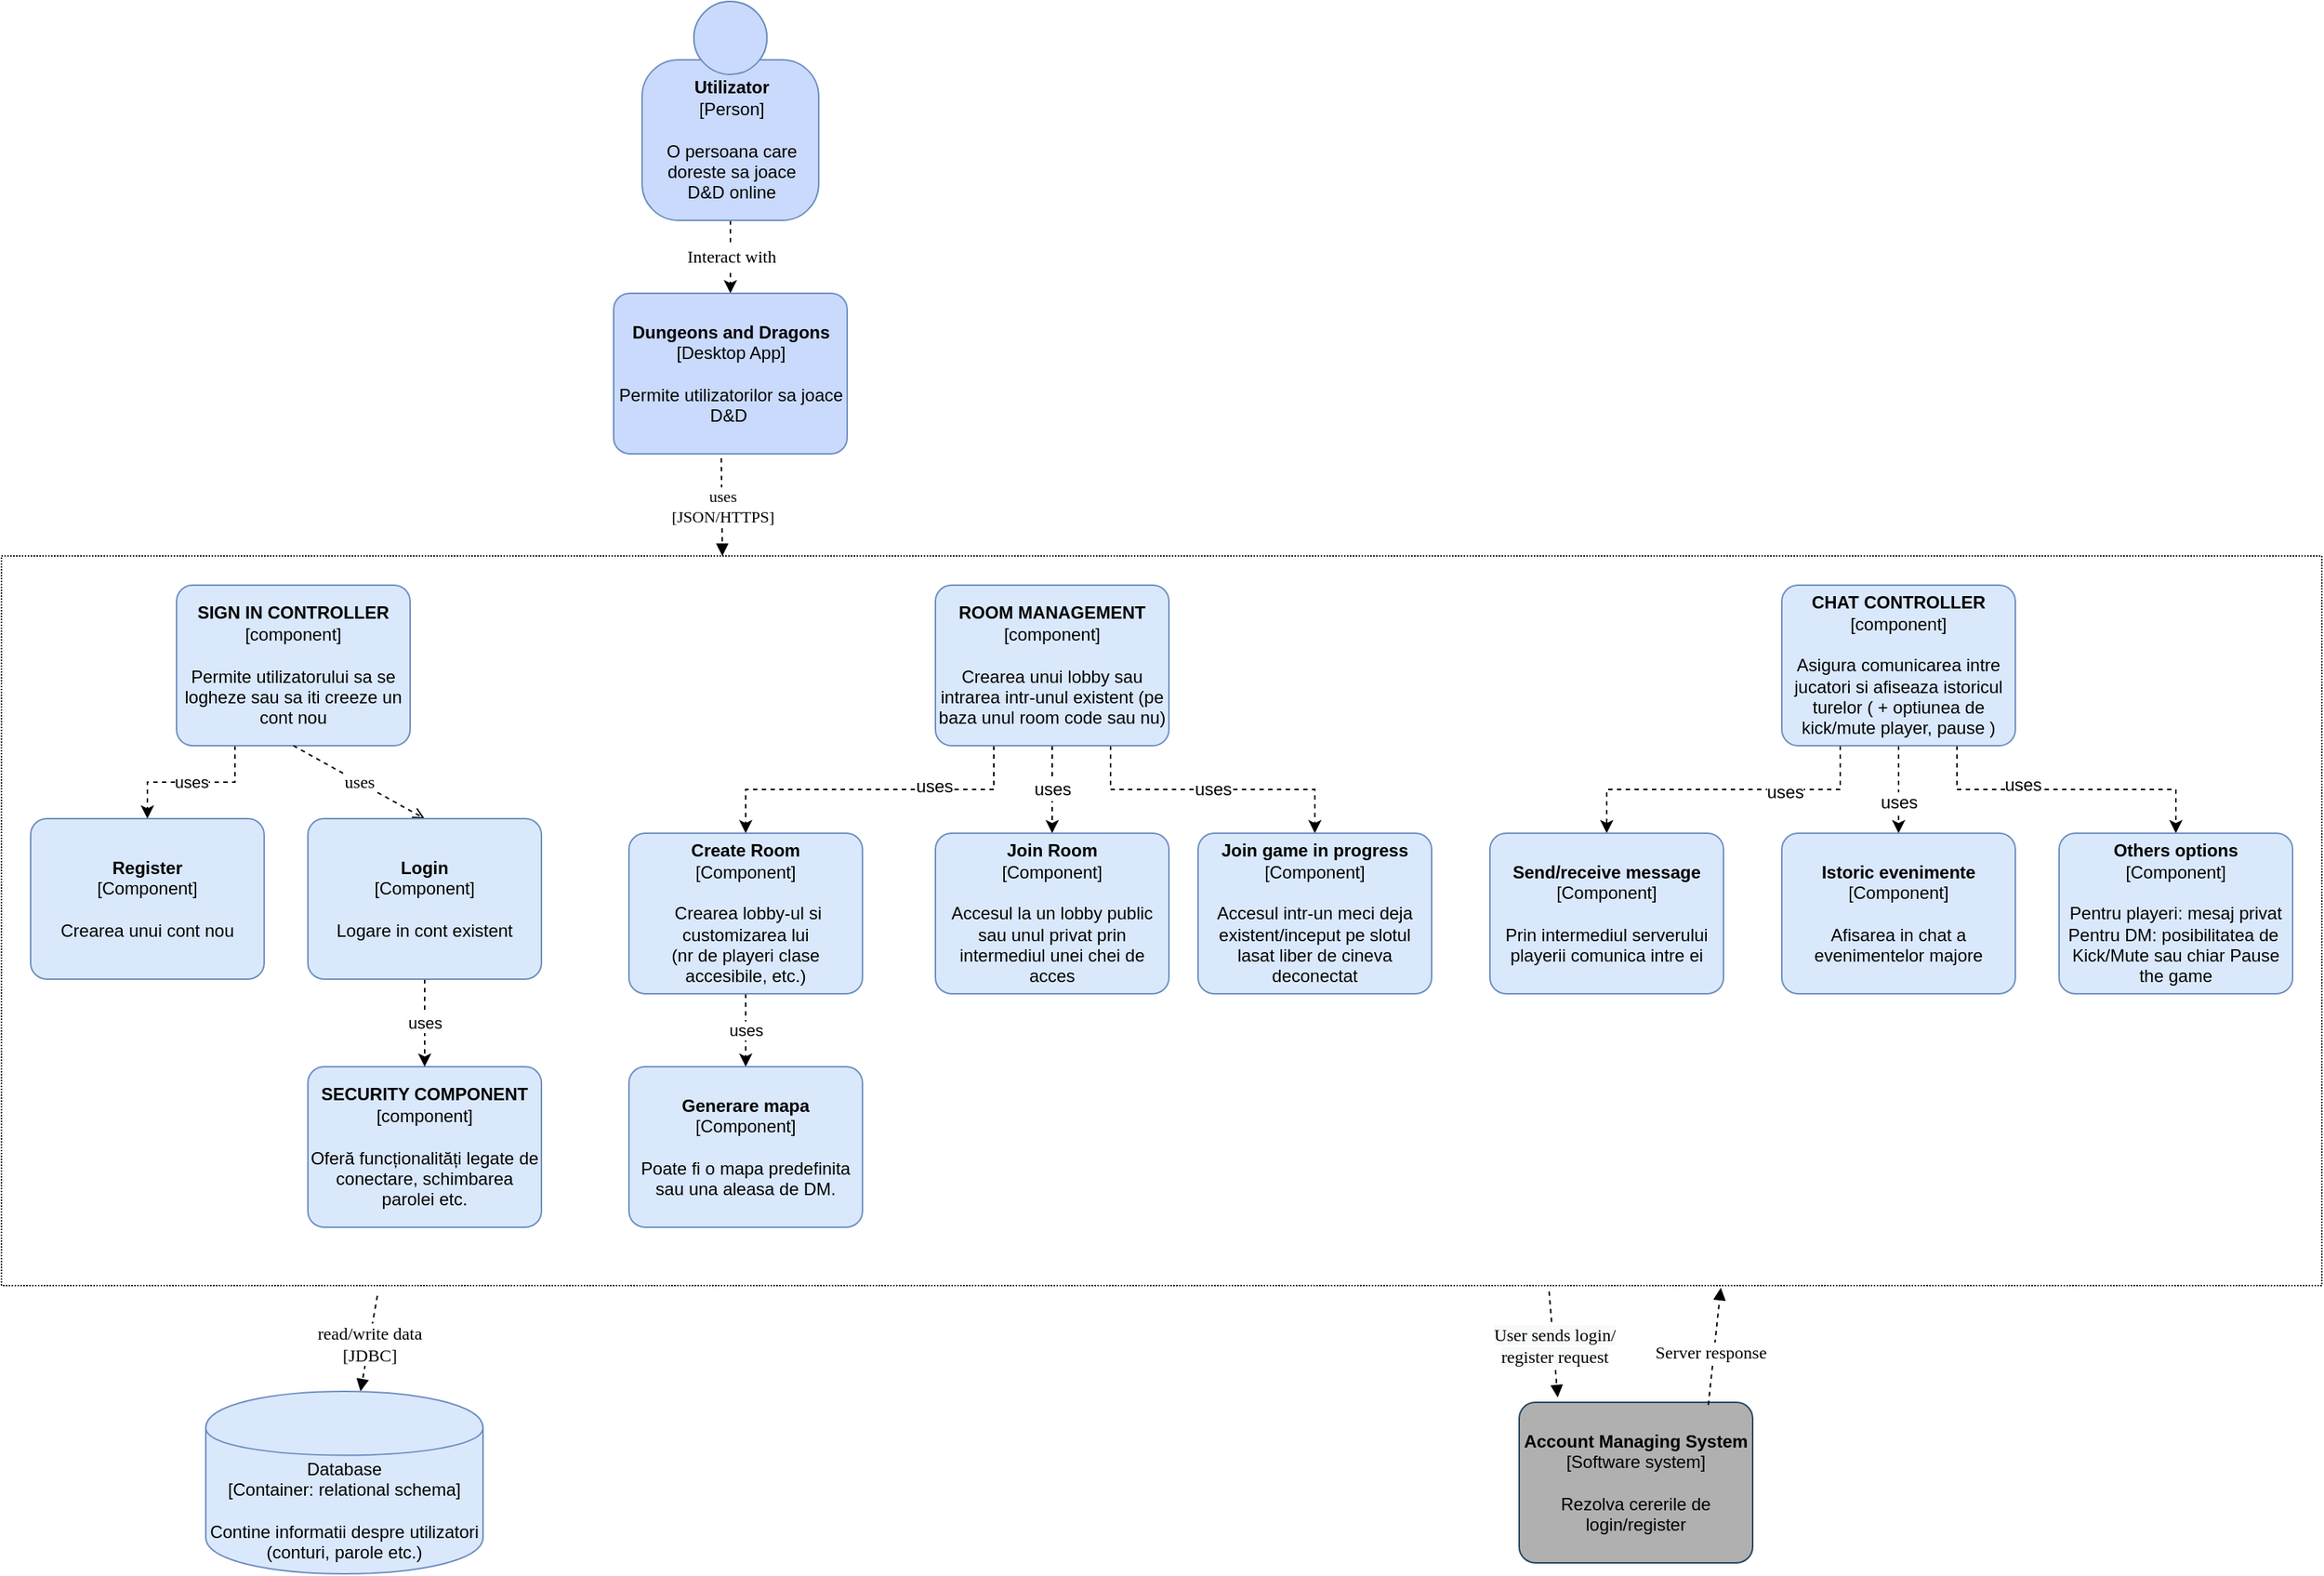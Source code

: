 <mxfile version="12.9.5" type="device"><diagram id="X6WC-5loB2W_2fHY-Tfe" name="Page-1"><mxGraphModel dx="2557" dy="808" grid="1" gridSize="10" guides="1" tooltips="1" connect="1" arrows="1" fold="1" page="1" pageScale="1" pageWidth="850" pageHeight="1100" math="0" shadow="0"><root><mxCell id="0"/><mxCell id="1" parent="0"/><mxCell id="ISYt3t2rH2QczaLywDLv-28" value="&lt;font style=&quot;font-size: 12px&quot; face=&quot;Georgia&quot;&gt;Interact with&lt;/font&gt;" style="edgeStyle=orthogonalEdgeStyle;rounded=0;orthogonalLoop=1;jettySize=auto;exitX=0.5;exitY=1;exitDx=0;exitDy=0;exitPerimeter=0;entryX=0.5;entryY=0;entryDx=0;entryDy=0;entryPerimeter=0;dashed=1;html=1;" edge="1" parent="1" source="ISYt3t2rH2QczaLywDLv-29" target="ISYt3t2rH2QczaLywDLv-31"><mxGeometry relative="1" as="geometry"/></mxCell><mxCell id="ISYt3t2rH2QczaLywDLv-29" value="&lt;b&gt;Utilizator&lt;/b&gt;&lt;div&gt;[Person]&lt;/div&gt;&lt;br&gt;&lt;div&gt;O persoana care&lt;/div&gt;&lt;div&gt;doreste sa joace&lt;/div&gt;&lt;div&gt;D&amp;amp;D online&lt;/div&gt;" style="html=1;dashed=0;whitespace=wrap;fillColor=#CADAFC;strokeColor=#6C8EBF;shape=mxgraph.c4.person;align=center;points=[[0.5,0,0],[1,0.5,0],[1,0.75,0],[0.75,1,0],[0.5,1,0],[0.25,1,0],[0,0.75,0],[0,0.5,0]];" vertex="1" parent="1"><mxGeometry x="329" y="60" width="121" height="150" as="geometry"/></mxCell><mxCell id="ISYt3t2rH2QczaLywDLv-30" value="&lt;b&gt;Account Managing System&lt;/b&gt;&lt;br&gt;&lt;div&gt;[Software system&lt;span&gt;]&lt;/span&gt;&lt;/div&gt;&lt;br&gt;&lt;div&gt;Rezolva cererile de login/register&lt;/div&gt;" style="rounded=1;whiteSpace=wrap;html=1;labelBackgroundColor=none;fillColor=#B0B0B0;align=center;arcSize=10;strokeColor=#23445d;points=[[0.25,0,0],[0.5,0,0],[0.75,0,0],[1,0.25,0],[1,0.5,0],[1,0.75,0],[0.75,1,0],[0.5,1,0],[0.25,1,0],[0,0.75,0],[0,0.5,0],[0,0.25,0]];shadow=0;comic=0;glass=0;" vertex="1" parent="1"><mxGeometry x="930" y="1020" width="160" height="110.0" as="geometry"/></mxCell><mxCell id="ISYt3t2rH2QczaLywDLv-31" value="&lt;b&gt;Dungeons and Dragons&lt;/b&gt;&lt;br&gt;&lt;div&gt;[Desktop App]&lt;/div&gt;&lt;br&gt;&lt;div&gt;Permite utilizatorilor sa joace D&amp;amp;D&amp;nbsp;&lt;/div&gt;" style="rounded=1;whiteSpace=wrap;html=1;labelBackgroundColor=none;fillColor=#CADAFC;fontColor=#000000;align=center;arcSize=10;strokeColor=#6c8ebf;points=[[0.25,0,0],[0.5,0,0],[0.75,0,0],[1,0.25,0],[1,0.5,0],[1,0.75,0],[0.75,1,0],[0.5,1,0],[0.25,1,0],[0,0.75,0],[0,0.5,0],[0,0.25,0]];" vertex="1" parent="1"><mxGeometry x="309.5" y="260" width="160" height="110" as="geometry"/></mxCell><mxCell id="ISYt3t2rH2QczaLywDLv-32" value="&lt;font style=&quot;font-size: 12px&quot; face=&quot;Georgia&quot;&gt;read/write data&lt;br&gt;[JDBC]&lt;/font&gt;" style="edgeStyle=none;rounded=0;orthogonalLoop=1;jettySize=auto;html=1;endArrow=block;endFill=1;dashed=1;exitX=0.162;exitY=1.014;exitDx=0;exitDy=0;exitPerimeter=0;" edge="1" parent="1" source="ISYt3t2rH2QczaLywDLv-36" target="ISYt3t2rH2QczaLywDLv-35"><mxGeometry relative="1" as="geometry"><mxPoint x="114" y="730" as="sourcePoint"/><Array as="points"/></mxGeometry></mxCell><mxCell id="ISYt3t2rH2QczaLywDLv-33" value="&lt;span style=&quot;font-size: 12px ; text-align: left ; background-color: rgb(248 , 249 , 250)&quot;&gt;&lt;font face=&quot;Georgia&quot;&gt;User sends login/&lt;br&gt;register request&lt;/font&gt;&lt;/span&gt;" style="endArrow=block;dashed=1;html=1;entryX=0.165;entryY=-0.031;entryDx=0;entryDy=0;entryPerimeter=0;endFill=1;exitX=0.667;exitY=1.008;exitDx=0;exitDy=0;exitPerimeter=0;" edge="1" parent="1" source="ISYt3t2rH2QczaLywDLv-36" target="ISYt3t2rH2QczaLywDLv-30"><mxGeometry x="0.035" width="50" height="50" relative="1" as="geometry"><mxPoint x="330" y="730" as="sourcePoint"/><mxPoint x="220" y="540" as="targetPoint"/><Array as="points"/><mxPoint as="offset"/></mxGeometry></mxCell><mxCell id="ISYt3t2rH2QczaLywDLv-34" value="&lt;font face=&quot;Georgia&quot;&gt;uses&lt;br&gt;[JSON/HTTPS]&lt;/font&gt;" style="endArrow=block;dashed=1;html=1;endFill=1;exitX=0.461;exitY=1.027;exitDx=0;exitDy=0;exitPerimeter=0;" edge="1" parent="1" source="ISYt3t2rH2QczaLywDLv-31"><mxGeometry width="50" height="50" relative="1" as="geometry"><mxPoint x="390" y="458" as="sourcePoint"/><mxPoint x="384" y="440" as="targetPoint"/></mxGeometry></mxCell><mxCell id="ISYt3t2rH2QczaLywDLv-35" value="&lt;span&gt;Database&lt;/span&gt;&lt;div&gt;[Container: relational schema]&lt;/div&gt;&lt;br&gt;&lt;div&gt;Contine informatii despre utilizatori&lt;/div&gt;&lt;div&gt;(conturi, parole etc.)&lt;/div&gt;" style="shape=cylinder;whiteSpace=wrap;html=1;boundedLbl=1;rounded=0;labelBackgroundColor=none;fillColor=#dae8fc;fontSize=12;fontColor=#000000;align=center;strokeColor=#6c8ebf;points=[[0.5,0,0],[1,0.25,0],[1,0.5,0],[1,0.75,0],[0.5,1,0],[0,0.75,0],[0,0.5,0],[0,0.25,0]];" vertex="1" parent="1"><mxGeometry x="30" y="1012.5" width="190" height="125" as="geometry"/></mxCell><mxCell id="ISYt3t2rH2QczaLywDLv-36" value="" style="rounded=0;whiteSpace=wrap;html=1;fillColor=none;dashed=1;dashPattern=1 1;" vertex="1" parent="1"><mxGeometry x="-110" y="440" width="1590" height="500" as="geometry"/></mxCell><mxCell id="ISYt3t2rH2QczaLywDLv-37" value="&lt;font face=&quot;Georgia&quot; style=&quot;font-size: 12px&quot;&gt;Server response&lt;/font&gt;" style="endArrow=block;dashed=1;html=1;strokeWidth=1;endFill=1;exitX=0.81;exitY=0.016;exitDx=0;exitDy=0;exitPerimeter=0;entryX=0.741;entryY=1.003;entryDx=0;entryDy=0;entryPerimeter=0;" edge="1" parent="1" source="ISYt3t2rH2QczaLywDLv-30" target="ISYt3t2rH2QczaLywDLv-36"><mxGeometry x="-0.112" y="2" width="50" height="50" relative="1" as="geometry"><mxPoint x="460" y="810" as="sourcePoint"/><mxPoint x="430" y="760" as="targetPoint"/><Array as="points"/><mxPoint as="offset"/></mxGeometry></mxCell><mxCell id="ISYt3t2rH2QczaLywDLv-79" value="uses" style="edgeStyle=orthogonalEdgeStyle;rounded=0;orthogonalLoop=1;jettySize=auto;html=1;exitX=0.25;exitY=1;exitDx=0;exitDy=0;exitPerimeter=0;entryX=0.5;entryY=0;entryDx=0;entryDy=0;entryPerimeter=0;dashed=1;" edge="1" parent="1" source="ISYt3t2rH2QczaLywDLv-38" target="ISYt3t2rH2QczaLywDLv-77"><mxGeometry relative="1" as="geometry"/></mxCell><mxCell id="ISYt3t2rH2QczaLywDLv-38" value="&lt;b&gt;SIGN IN CONTROLLER&lt;/b&gt;&lt;br&gt;&lt;div&gt;[component]&lt;/div&gt;&lt;br&gt;&lt;div&gt;Permite utilizatorului sa se logheze sau sa iti creeze un cont nou&lt;/div&gt;" style="rounded=1;whiteSpace=wrap;html=1;labelBackgroundColor=none;fillColor=#dae8fc;fontColor=#000000;align=center;arcSize=10;strokeColor=#6c8ebf;points=[[0.25,0,0],[0.5,0,0],[0.75,0,0],[1,0.25,0],[1,0.5,0],[1,0.75,0],[0.75,1,0],[0.5,1,0],[0.25,1,0],[0,0.75,0],[0,0.5,0],[0,0.25,0]];" vertex="1" parent="1"><mxGeometry x="10" y="460" width="160" height="110.0" as="geometry"/></mxCell><mxCell id="ISYt3t2rH2QczaLywDLv-83" value="&lt;font style=&quot;font-size: 12px&quot;&gt;uses&lt;/font&gt;" style="edgeStyle=orthogonalEdgeStyle;rounded=0;orthogonalLoop=1;jettySize=auto;html=1;exitX=0.5;exitY=1;exitDx=0;exitDy=0;exitPerimeter=0;entryX=0.5;entryY=0;entryDx=0;entryDy=0;entryPerimeter=0;dashed=1;" edge="1" parent="1" source="ISYt3t2rH2QczaLywDLv-39" target="ISYt3t2rH2QczaLywDLv-44"><mxGeometry relative="1" as="geometry"/></mxCell><mxCell id="ISYt3t2rH2QczaLywDLv-85" style="edgeStyle=orthogonalEdgeStyle;rounded=0;orthogonalLoop=1;jettySize=auto;html=1;exitX=0.25;exitY=1;exitDx=0;exitDy=0;exitPerimeter=0;entryX=0.5;entryY=0;entryDx=0;entryDy=0;entryPerimeter=0;dashed=1;" edge="1" parent="1" source="ISYt3t2rH2QczaLywDLv-39" target="ISYt3t2rH2QczaLywDLv-43"><mxGeometry relative="1" as="geometry"/></mxCell><mxCell id="ISYt3t2rH2QczaLywDLv-88" value="uses" style="text;html=1;align=center;verticalAlign=middle;resizable=0;points=[];labelBackgroundColor=#ffffff;" vertex="1" connectable="0" parent="ISYt3t2rH2QczaLywDLv-85"><mxGeometry x="-0.38" y="-2" relative="1" as="geometry"><mxPoint as="offset"/></mxGeometry></mxCell><mxCell id="ISYt3t2rH2QczaLywDLv-87" value="&lt;font style=&quot;font-size: 12px&quot;&gt;uses&lt;/font&gt;" style="edgeStyle=orthogonalEdgeStyle;rounded=0;orthogonalLoop=1;jettySize=auto;html=1;exitX=0.75;exitY=1;exitDx=0;exitDy=0;exitPerimeter=0;entryX=0.5;entryY=0;entryDx=0;entryDy=0;entryPerimeter=0;dashed=1;" edge="1" parent="1" source="ISYt3t2rH2QczaLywDLv-39" target="ISYt3t2rH2QczaLywDLv-80"><mxGeometry relative="1" as="geometry"/></mxCell><mxCell id="ISYt3t2rH2QczaLywDLv-39" value="&lt;b&gt;ROOM MANAGEMENT&lt;/b&gt;&lt;br&gt;&lt;div&gt;[component]&lt;/div&gt;&lt;br&gt;&lt;div&gt;Crearea unui lobby sau intrarea intr-unul existent (pe baza unul room code sau nu)&lt;/div&gt;" style="rounded=1;whiteSpace=wrap;html=1;labelBackgroundColor=none;fillColor=#dae8fc;fontColor=#000000;align=center;arcSize=10;strokeColor=#6c8ebf;points=[[0.25,0,0],[0.5,0,0],[0.75,0,0],[1,0.25,0],[1,0.5,0],[1,0.75,0],[0.75,1,0],[0.5,1,0],[0.25,1,0],[0,0.75,0],[0,0.5,0],[0,0.25,0]];" vertex="1" parent="1"><mxGeometry x="530" y="460" width="160" height="110.0" as="geometry"/></mxCell><mxCell id="ISYt3t2rH2QczaLywDLv-65" style="edgeStyle=orthogonalEdgeStyle;rounded=0;orthogonalLoop=1;jettySize=auto;html=1;exitX=0.25;exitY=1;exitDx=0;exitDy=0;exitPerimeter=0;entryX=0.5;entryY=0;entryDx=0;entryDy=0;entryPerimeter=0;dashed=1;" edge="1" parent="1" source="ISYt3t2rH2QczaLywDLv-40" target="ISYt3t2rH2QczaLywDLv-62"><mxGeometry relative="1" as="geometry"/></mxCell><mxCell id="ISYt3t2rH2QczaLywDLv-66" value="uses" style="text;html=1;align=center;verticalAlign=middle;resizable=0;points=[];labelBackgroundColor=#ffffff;" vertex="1" connectable="0" parent="ISYt3t2rH2QczaLywDLv-65"><mxGeometry x="-0.5" y="-14" relative="1" as="geometry"><mxPoint x="-13" y="16" as="offset"/></mxGeometry></mxCell><mxCell id="ISYt3t2rH2QczaLywDLv-68" style="edgeStyle=orthogonalEdgeStyle;rounded=0;orthogonalLoop=1;jettySize=auto;html=1;exitX=0.5;exitY=1;exitDx=0;exitDy=0;exitPerimeter=0;entryX=0.5;entryY=0;entryDx=0;entryDy=0;entryPerimeter=0;dashed=1;" edge="1" parent="1" source="ISYt3t2rH2QczaLywDLv-40" target="ISYt3t2rH2QczaLywDLv-63"><mxGeometry relative="1" as="geometry"/></mxCell><mxCell id="ISYt3t2rH2QczaLywDLv-69" value="uses" style="text;html=1;align=center;verticalAlign=middle;resizable=0;points=[];labelBackgroundColor=#ffffff;" vertex="1" connectable="0" parent="ISYt3t2rH2QczaLywDLv-68"><mxGeometry x="0.277" relative="1" as="geometry"><mxPoint as="offset"/></mxGeometry></mxCell><mxCell id="ISYt3t2rH2QczaLywDLv-72" style="edgeStyle=orthogonalEdgeStyle;rounded=0;orthogonalLoop=1;jettySize=auto;html=1;exitX=0.75;exitY=1;exitDx=0;exitDy=0;exitPerimeter=0;entryX=0.5;entryY=0;entryDx=0;entryDy=0;entryPerimeter=0;dashed=1;" edge="1" parent="1" source="ISYt3t2rH2QczaLywDLv-40" target="ISYt3t2rH2QczaLywDLv-70"><mxGeometry relative="1" as="geometry"/></mxCell><mxCell id="ISYt3t2rH2QczaLywDLv-73" value="uses" style="text;html=1;align=center;verticalAlign=middle;resizable=0;points=[];labelBackgroundColor=#ffffff;" vertex="1" connectable="0" parent="ISYt3t2rH2QczaLywDLv-72"><mxGeometry x="-0.286" y="3" relative="1" as="geometry"><mxPoint as="offset"/></mxGeometry></mxCell><mxCell id="ISYt3t2rH2QczaLywDLv-40" value="&lt;b&gt;CHAT CONTROLLER&lt;/b&gt;&lt;br&gt;&lt;div&gt;[component]&lt;/div&gt;&lt;div&gt;&lt;br&gt;&lt;/div&gt;&lt;div&gt;Asigura comunicarea intre jucatori si afiseaza istoricul turelor ( + optiunea de kick/mute player, pause )&lt;/div&gt;" style="rounded=1;whiteSpace=wrap;html=1;labelBackgroundColor=none;fillColor=#dae8fc;fontColor=#000000;align=center;arcSize=10;strokeColor=#6c8ebf;points=[[0.25,0,0],[0.5,0,0],[0.75,0,0],[1,0.25,0],[1,0.5,0],[1,0.75,0],[0.75,1,0],[0.5,1,0],[0.25,1,0],[0,0.75,0],[0,0.5,0],[0,0.25,0]];" vertex="1" parent="1"><mxGeometry x="1110" y="460" width="160" height="110.0" as="geometry"/></mxCell><mxCell id="ISYt3t2rH2QczaLywDLv-41" value="&lt;b&gt;SECURITY COMPONENT&lt;/b&gt;&lt;br&gt;&lt;div&gt;[component]&lt;/div&gt;&lt;br&gt;&lt;div&gt;Oferă funcționalități legate de conectare, schimbarea parolei etc.&lt;/div&gt;" style="rounded=1;whiteSpace=wrap;html=1;labelBackgroundColor=none;fillColor=#dae8fc;fontColor=#000000;align=center;arcSize=10;strokeColor=#6c8ebf;points=[[0.25,0,0],[0.5,0,0],[0.75,0,0],[1,0.25,0],[1,0.5,0],[1,0.75,0],[0.75,1,0],[0.5,1,0],[0.25,1,0],[0,0.75,0],[0,0.5,0],[0,0.25,0]];" vertex="1" parent="1"><mxGeometry x="100" y="790" width="160" height="110.0" as="geometry"/></mxCell><mxCell id="ISYt3t2rH2QczaLywDLv-42" value="&lt;font face=&quot;Georgia&quot; style=&quot;font-size: 12px&quot;&gt;uses&lt;/font&gt;" style="endArrow=open;dashed=1;html=1;exitX=0.5;exitY=1;exitDx=0;exitDy=0;exitPerimeter=0;endFill=0;" edge="1" parent="1" source="ISYt3t2rH2QczaLywDLv-38"><mxGeometry width="50" height="50" relative="1" as="geometry"><mxPoint x="170" y="630" as="sourcePoint"/><mxPoint x="180" y="620" as="targetPoint"/><Array as="points"/></mxGeometry></mxCell><mxCell id="ISYt3t2rH2QczaLywDLv-61" value="uses" style="edgeStyle=orthogonalEdgeStyle;rounded=0;orthogonalLoop=1;jettySize=auto;html=1;exitX=0.5;exitY=1;exitDx=0;exitDy=0;exitPerimeter=0;entryX=0.5;entryY=0;entryDx=0;entryDy=0;entryPerimeter=0;dashed=1;" edge="1" parent="1" source="ISYt3t2rH2QczaLywDLv-43" target="ISYt3t2rH2QczaLywDLv-46"><mxGeometry relative="1" as="geometry"/></mxCell><mxCell id="ISYt3t2rH2QczaLywDLv-43" value="&lt;b&gt;Create Room&lt;/b&gt;&lt;br&gt;&lt;div&gt;[Component]&lt;/div&gt;&lt;div&gt;&lt;br&gt;&lt;/div&gt;&amp;nbsp;Crearea lobby-ul si customizarea lui&lt;br&gt;(nr de playeri clase accesibile, etc.)" style="rounded=1;whiteSpace=wrap;html=1;labelBackgroundColor=none;fillColor=#dae8fc;fontColor=#000000;align=center;arcSize=10;strokeColor=#6c8ebf;points=[[0.25,0,0],[0.5,0,0],[0.75,0,0],[1,0.25,0],[1,0.5,0],[1,0.75,0],[0.75,1,0],[0.5,1,0],[0.25,1,0],[0,0.75,0],[0,0.5,0],[0,0.25,0]];" vertex="1" parent="1"><mxGeometry x="320" y="630" width="160" height="110.0" as="geometry"/></mxCell><mxCell id="ISYt3t2rH2QczaLywDLv-44" value="&lt;b&gt;Join Room&lt;/b&gt;&lt;br&gt;&lt;div&gt;[Component]&lt;/div&gt;&lt;br&gt;&lt;div&gt;Accesul la un lobby public sau unul privat prin intermediul unei chei de acces&lt;/div&gt;" style="rounded=1;whiteSpace=wrap;html=1;labelBackgroundColor=none;fillColor=#dae8fc;fontColor=#000000;align=center;arcSize=10;strokeColor=#6c8ebf;points=[[0.25,0,0],[0.5,0,0],[0.75,0,0],[1,0.25,0],[1,0.5,0],[1,0.75,0],[0.75,1,0],[0.5,1,0],[0.25,1,0],[0,0.75,0],[0,0.5,0],[0,0.25,0]];" vertex="1" parent="1"><mxGeometry x="530" y="630" width="160" height="110.0" as="geometry"/></mxCell><mxCell id="ISYt3t2rH2QczaLywDLv-46" value="&lt;b&gt;Generare mapa&lt;/b&gt;&lt;br&gt;&lt;div&gt;[Component]&lt;/div&gt;&lt;br&gt;&lt;div&gt;Poate fi o mapa predefinita&lt;/div&gt;&lt;div&gt;sau una aleasa de DM.&lt;/div&gt;" style="rounded=1;whiteSpace=wrap;html=1;labelBackgroundColor=none;fillColor=#dae8fc;fontColor=#000000;align=center;arcSize=10;strokeColor=#6c8ebf;points=[[0.25,0,0],[0.5,0,0],[0.75,0,0],[1,0.25,0],[1,0.5,0],[1,0.75,0],[0.75,1,0],[0.5,1,0],[0.25,1,0],[0,0.75,0],[0,0.5,0],[0,0.25,0]];" vertex="1" parent="1"><mxGeometry x="320" y="790" width="160" height="110.0" as="geometry"/></mxCell><mxCell id="ISYt3t2rH2QczaLywDLv-62" value="&lt;b&gt;Send/receive&amp;nbsp;message&lt;/b&gt;&lt;br&gt;&lt;div&gt;[Component]&lt;/div&gt;&lt;br&gt;&lt;div&gt;Prin intermediul serverului playerii comunica intre ei&lt;/div&gt;" style="rounded=1;whiteSpace=wrap;html=1;labelBackgroundColor=none;fillColor=#dae8fc;fontColor=#000000;align=center;arcSize=10;strokeColor=#6c8ebf;points=[[0.25,0,0],[0.5,0,0],[0.75,0,0],[1,0.25,0],[1,0.5,0],[1,0.75,0],[0.75,1,0],[0.5,1,0],[0.25,1,0],[0,0.75,0],[0,0.5,0],[0,0.25,0]];" vertex="1" parent="1"><mxGeometry x="910" y="630" width="160" height="110.0" as="geometry"/></mxCell><mxCell id="ISYt3t2rH2QczaLywDLv-63" value="&lt;b&gt;Istoric evenimente&lt;/b&gt;&lt;br&gt;&lt;div&gt;[Component]&lt;/div&gt;&lt;br&gt;&lt;div&gt;Afisarea in chat a evenimentelor majore&lt;/div&gt;" style="rounded=1;whiteSpace=wrap;html=1;labelBackgroundColor=none;fillColor=#dae8fc;fontColor=#000000;align=center;arcSize=10;strokeColor=#6c8ebf;points=[[0.25,0,0],[0.5,0,0],[0.75,0,0],[1,0.25,0],[1,0.5,0],[1,0.75,0],[0.75,1,0],[0.5,1,0],[0.25,1,0],[0,0.75,0],[0,0.5,0],[0,0.25,0]];" vertex="1" parent="1"><mxGeometry x="1110" y="630" width="160" height="110.0" as="geometry"/></mxCell><mxCell id="ISYt3t2rH2QczaLywDLv-70" value="&lt;b&gt;Others options&lt;/b&gt;&lt;br&gt;&lt;div&gt;[Component]&lt;/div&gt;&lt;br&gt;&lt;div&gt;Pentru playeri: mesaj privat&lt;/div&gt;&lt;div&gt;Pentru DM: posibilitatea de&amp;nbsp;&lt;/div&gt;&lt;div&gt;Kick/Mute sau chiar Pause the game&lt;/div&gt;" style="rounded=1;whiteSpace=wrap;html=1;labelBackgroundColor=none;fillColor=#dae8fc;fontColor=#000000;align=center;arcSize=10;strokeColor=#6c8ebf;points=[[0.25,0,0],[0.5,0,0],[0.75,0,0],[1,0.25,0],[1,0.5,0],[1,0.75,0],[0.75,1,0],[0.5,1,0],[0.25,1,0],[0,0.75,0],[0,0.5,0],[0,0.25,0]];" vertex="1" parent="1"><mxGeometry x="1300" y="630" width="160" height="110.0" as="geometry"/></mxCell><mxCell id="ISYt3t2rH2QczaLywDLv-76" value="uses" style="edgeStyle=orthogonalEdgeStyle;rounded=0;orthogonalLoop=1;jettySize=auto;html=1;exitX=0.5;exitY=1;exitDx=0;exitDy=0;exitPerimeter=0;entryX=0.5;entryY=0;entryDx=0;entryDy=0;entryPerimeter=0;dashed=1;" edge="1" parent="1" source="ISYt3t2rH2QczaLywDLv-74" target="ISYt3t2rH2QczaLywDLv-41"><mxGeometry relative="1" as="geometry"/></mxCell><mxCell id="ISYt3t2rH2QczaLywDLv-74" value="&lt;b&gt;Login&lt;/b&gt;&lt;br&gt;&lt;div&gt;[Component]&lt;/div&gt;&lt;br&gt;&lt;div&gt;Logare in cont existent&lt;/div&gt;" style="rounded=1;whiteSpace=wrap;html=1;labelBackgroundColor=none;fillColor=#dae8fc;fontColor=#000000;align=center;arcSize=10;strokeColor=#6c8ebf;points=[[0.25,0,0],[0.5,0,0],[0.75,0,0],[1,0.25,0],[1,0.5,0],[1,0.75,0],[0.75,1,0],[0.5,1,0],[0.25,1,0],[0,0.75,0],[0,0.5,0],[0,0.25,0]];" vertex="1" parent="1"><mxGeometry x="100" y="620" width="160" height="110.0" as="geometry"/></mxCell><mxCell id="ISYt3t2rH2QczaLywDLv-77" value="&lt;b&gt;Register&lt;/b&gt;&lt;br&gt;&lt;div&gt;[Component]&lt;/div&gt;&lt;br&gt;&lt;div&gt;Crearea unui cont nou&lt;/div&gt;" style="rounded=1;whiteSpace=wrap;html=1;labelBackgroundColor=none;fillColor=#dae8fc;fontColor=#000000;align=center;arcSize=10;strokeColor=#6c8ebf;points=[[0.25,0,0],[0.5,0,0],[0.75,0,0],[1,0.25,0],[1,0.5,0],[1,0.75,0],[0.75,1,0],[0.5,1,0],[0.25,1,0],[0,0.75,0],[0,0.5,0],[0,0.25,0]];" vertex="1" parent="1"><mxGeometry x="-90" y="620" width="160" height="110.0" as="geometry"/></mxCell><mxCell id="ISYt3t2rH2QczaLywDLv-80" value="&lt;b&gt;Join game in progress&lt;/b&gt;&lt;br&gt;&lt;div&gt;[Component]&lt;/div&gt;&lt;div&gt;&lt;br&gt;&lt;/div&gt;&lt;div&gt;Accesul intr-un meci deja existent/inceput pe slotul lasat liber de cineva deconectat&lt;/div&gt;" style="rounded=1;whiteSpace=wrap;html=1;labelBackgroundColor=none;fillColor=#dae8fc;fontColor=#000000;align=center;arcSize=10;strokeColor=#6c8ebf;points=[[0.25,0,0],[0.5,0,0],[0.75,0,0],[1,0.25,0],[1,0.5,0],[1,0.75,0],[0.75,1,0],[0.5,1,0],[0.25,1,0],[0,0.75,0],[0,0.5,0],[0,0.25,0]];" vertex="1" parent="1"><mxGeometry x="710" y="630" width="160" height="110.0" as="geometry"/></mxCell></root></mxGraphModel></diagram></mxfile>